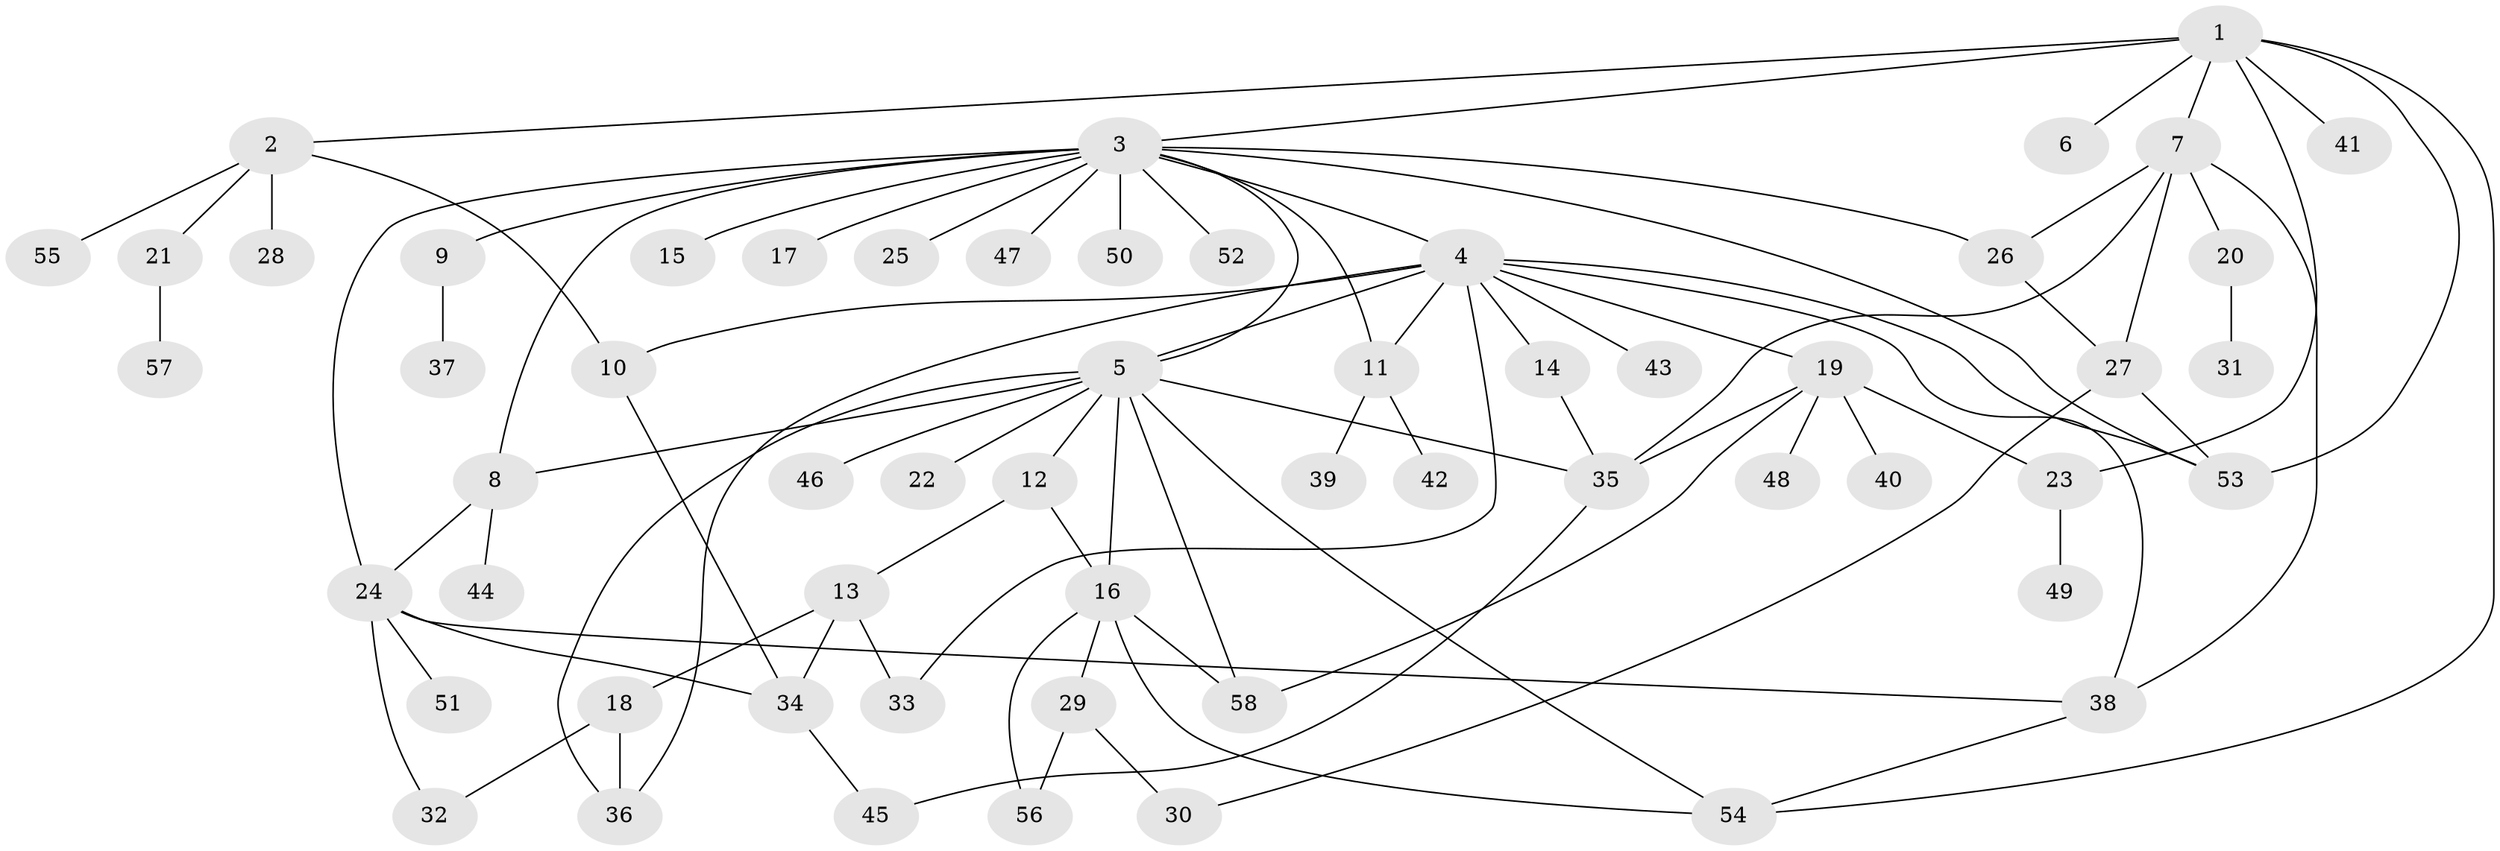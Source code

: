 // coarse degree distribution, {9: 0.024390243902439025, 6: 0.0975609756097561, 20: 0.024390243902439025, 10: 0.024390243902439025, 1: 0.4878048780487805, 2: 0.07317073170731707, 3: 0.12195121951219512, 4: 0.0975609756097561, 5: 0.04878048780487805}
// Generated by graph-tools (version 1.1) at 2025/51/02/27/25 19:51:55]
// undirected, 58 vertices, 88 edges
graph export_dot {
graph [start="1"]
  node [color=gray90,style=filled];
  1;
  2;
  3;
  4;
  5;
  6;
  7;
  8;
  9;
  10;
  11;
  12;
  13;
  14;
  15;
  16;
  17;
  18;
  19;
  20;
  21;
  22;
  23;
  24;
  25;
  26;
  27;
  28;
  29;
  30;
  31;
  32;
  33;
  34;
  35;
  36;
  37;
  38;
  39;
  40;
  41;
  42;
  43;
  44;
  45;
  46;
  47;
  48;
  49;
  50;
  51;
  52;
  53;
  54;
  55;
  56;
  57;
  58;
  1 -- 2;
  1 -- 3;
  1 -- 6;
  1 -- 7;
  1 -- 23;
  1 -- 41;
  1 -- 53;
  1 -- 54;
  2 -- 10;
  2 -- 21;
  2 -- 28;
  2 -- 55;
  3 -- 4;
  3 -- 5;
  3 -- 8;
  3 -- 9;
  3 -- 11;
  3 -- 15;
  3 -- 17;
  3 -- 24;
  3 -- 25;
  3 -- 26;
  3 -- 47;
  3 -- 50;
  3 -- 52;
  3 -- 53;
  4 -- 5;
  4 -- 10;
  4 -- 11;
  4 -- 14;
  4 -- 19;
  4 -- 33;
  4 -- 36;
  4 -- 38;
  4 -- 43;
  4 -- 53;
  5 -- 8;
  5 -- 12;
  5 -- 16;
  5 -- 22;
  5 -- 35;
  5 -- 36;
  5 -- 46;
  5 -- 54;
  5 -- 58;
  7 -- 20;
  7 -- 26;
  7 -- 27;
  7 -- 35;
  7 -- 38;
  8 -- 24;
  8 -- 44;
  9 -- 37;
  10 -- 34;
  11 -- 39;
  11 -- 42;
  12 -- 13;
  12 -- 16;
  13 -- 18;
  13 -- 33;
  13 -- 34;
  14 -- 35;
  16 -- 29;
  16 -- 54;
  16 -- 56;
  16 -- 58;
  18 -- 32;
  18 -- 36;
  19 -- 23;
  19 -- 35;
  19 -- 40;
  19 -- 48;
  19 -- 58;
  20 -- 31;
  21 -- 57;
  23 -- 49;
  24 -- 32;
  24 -- 34;
  24 -- 38;
  24 -- 51;
  26 -- 27;
  27 -- 30;
  27 -- 53;
  29 -- 30;
  29 -- 56;
  34 -- 45;
  35 -- 45;
  38 -- 54;
}
